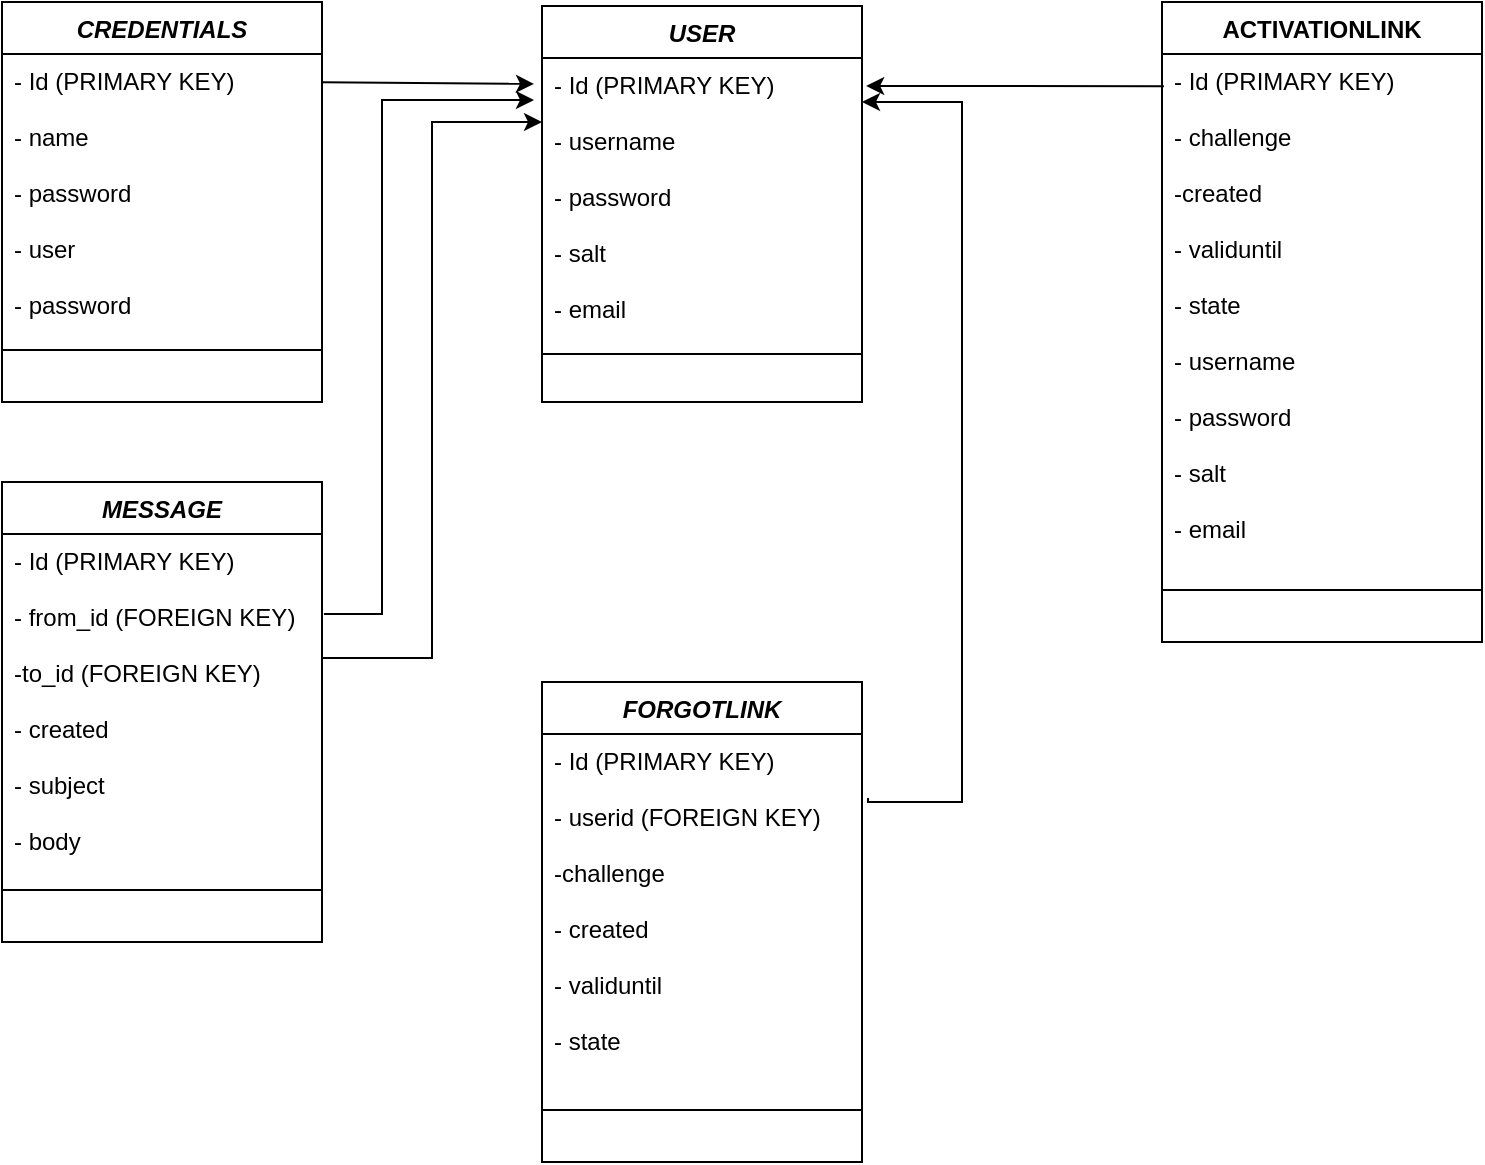 <mxfile version="20.3.0" type="device"><diagram id="C5RBs43oDa-KdzZeNtuy" name="Page-1"><mxGraphModel dx="597" dy="545" grid="1" gridSize="10" guides="1" tooltips="1" connect="1" arrows="1" fold="1" page="1" pageScale="1" pageWidth="850" pageHeight="1100" math="0" shadow="0"><root><mxCell id="WIyWlLk6GJQsqaUBKTNV-0"/><mxCell id="WIyWlLk6GJQsqaUBKTNV-1" parent="WIyWlLk6GJQsqaUBKTNV-0"/><mxCell id="zkfFHV4jXpPFQw0GAbJ--0" value="USER" style="swimlane;fontStyle=3;align=center;verticalAlign=top;childLayout=stackLayout;horizontal=1;startSize=26;horizontalStack=0;resizeParent=1;resizeLast=0;collapsible=1;marginBottom=0;rounded=0;shadow=0;strokeWidth=1;" parent="WIyWlLk6GJQsqaUBKTNV-1" vertex="1"><mxGeometry x="320" y="122" width="160" height="198" as="geometry"><mxRectangle x="230" y="140" width="160" height="26" as="alternateBounds"/></mxGeometry></mxCell><mxCell id="zkfFHV4jXpPFQw0GAbJ--1" value="- Id (PRIMARY KEY)&#10;&#10;- username&#10;&#10;- password&#10;&#10;- salt&#10;&#10;- email" style="text;align=left;verticalAlign=top;spacingLeft=4;spacingRight=4;overflow=hidden;rotatable=0;points=[[0,0.5],[1,0.5]];portConstraint=eastwest;" parent="zkfFHV4jXpPFQw0GAbJ--0" vertex="1"><mxGeometry y="26" width="160" height="144" as="geometry"/></mxCell><mxCell id="zkfFHV4jXpPFQw0GAbJ--4" value="" style="line;html=1;strokeWidth=1;align=left;verticalAlign=middle;spacingTop=-1;spacingLeft=3;spacingRight=3;rotatable=0;labelPosition=right;points=[];portConstraint=eastwest;" parent="zkfFHV4jXpPFQw0GAbJ--0" vertex="1"><mxGeometry y="170" width="160" height="8" as="geometry"/></mxCell><mxCell id="zkfFHV4jXpPFQw0GAbJ--6" value="CREDENTIALS" style="swimlane;fontStyle=3;align=center;verticalAlign=top;childLayout=stackLayout;horizontal=1;startSize=26;horizontalStack=0;resizeParent=1;resizeLast=0;collapsible=1;marginBottom=0;rounded=0;shadow=0;strokeWidth=1;" parent="WIyWlLk6GJQsqaUBKTNV-1" vertex="1"><mxGeometry x="50" y="120" width="160" height="200" as="geometry"><mxRectangle x="130" y="380" width="160" height="26" as="alternateBounds"/></mxGeometry></mxCell><mxCell id="WYxmqPZf9gfN8nlitseV-2" value="" style="endArrow=classic;html=1;rounded=0;exitX=0.006;exitY=0.061;exitDx=0;exitDy=0;exitPerimeter=0;entryX=-0.025;entryY=0.09;entryDx=0;entryDy=0;entryPerimeter=0;" edge="1" parent="zkfFHV4jXpPFQw0GAbJ--6" target="zkfFHV4jXpPFQw0GAbJ--1"><mxGeometry width="50" height="50" relative="1" as="geometry"><mxPoint x="160.0" y="40.134" as="sourcePoint"/><mxPoint x="230" y="50" as="targetPoint"/></mxGeometry></mxCell><mxCell id="zkfFHV4jXpPFQw0GAbJ--7" value="- Id (PRIMARY KEY)&#10;&#10;- name&#10;&#10;- password&#10;&#10;- user&#10;&#10;- password" style="text;align=left;verticalAlign=top;spacingLeft=4;spacingRight=4;overflow=hidden;rotatable=0;points=[[0,0.5],[1,0.5]];portConstraint=eastwest;" parent="zkfFHV4jXpPFQw0GAbJ--6" vertex="1"><mxGeometry y="26" width="160" height="144" as="geometry"/></mxCell><mxCell id="zkfFHV4jXpPFQw0GAbJ--9" value="" style="line;html=1;strokeWidth=1;align=left;verticalAlign=middle;spacingTop=-1;spacingLeft=3;spacingRight=3;rotatable=0;labelPosition=right;points=[];portConstraint=eastwest;" parent="zkfFHV4jXpPFQw0GAbJ--6" vertex="1"><mxGeometry y="170" width="160" height="8" as="geometry"/></mxCell><mxCell id="zkfFHV4jXpPFQw0GAbJ--13" value="FORGOTLINK" style="swimlane;fontStyle=3;align=center;verticalAlign=top;childLayout=stackLayout;horizontal=1;startSize=26;horizontalStack=0;resizeParent=1;resizeLast=0;collapsible=1;marginBottom=0;rounded=0;shadow=0;strokeWidth=1;" parent="WIyWlLk6GJQsqaUBKTNV-1" vertex="1"><mxGeometry x="320" y="460" width="160" height="240" as="geometry"><mxRectangle x="340" y="380" width="170" height="26" as="alternateBounds"/></mxGeometry></mxCell><mxCell id="zkfFHV4jXpPFQw0GAbJ--14" value="- Id (PRIMARY KEY)&#10;&#10;- userid (FOREIGN KEY)&#10;&#10;-challenge&#10;&#10;- created&#10;&#10;- validuntil&#10;&#10;- state&#10;&#10;" style="text;align=left;verticalAlign=top;spacingLeft=4;spacingRight=4;overflow=hidden;rotatable=0;points=[[0,0.5],[1,0.5]];portConstraint=eastwest;" parent="zkfFHV4jXpPFQw0GAbJ--13" vertex="1"><mxGeometry y="26" width="160" height="184" as="geometry"/></mxCell><mxCell id="zkfFHV4jXpPFQw0GAbJ--15" value="" style="line;html=1;strokeWidth=1;align=left;verticalAlign=middle;spacingTop=-1;spacingLeft=3;spacingRight=3;rotatable=0;labelPosition=right;points=[];portConstraint=eastwest;" parent="zkfFHV4jXpPFQw0GAbJ--13" vertex="1"><mxGeometry y="210" width="160" height="8" as="geometry"/></mxCell><mxCell id="zkfFHV4jXpPFQw0GAbJ--17" value="ACTIVATIONLINK" style="swimlane;fontStyle=1;align=center;verticalAlign=top;childLayout=stackLayout;horizontal=1;startSize=26;horizontalStack=0;resizeParent=1;resizeLast=0;collapsible=1;marginBottom=0;rounded=0;shadow=0;strokeWidth=1;" parent="WIyWlLk6GJQsqaUBKTNV-1" vertex="1"><mxGeometry x="630" y="120" width="160" height="320" as="geometry"><mxRectangle x="550" y="140" width="160" height="26" as="alternateBounds"/></mxGeometry></mxCell><mxCell id="zkfFHV4jXpPFQw0GAbJ--22" value="- Id (PRIMARY KEY)&#10;&#10;- challenge&#10;&#10;-created&#10;&#10;- validuntil&#10;&#10;- state&#10;&#10;- username&#10;&#10;- password&#10;&#10;- salt&#10;&#10;- email" style="text;align=left;verticalAlign=top;spacingLeft=4;spacingRight=4;overflow=hidden;rotatable=0;points=[[0,0.5],[1,0.5]];portConstraint=eastwest;rounded=0;shadow=0;html=0;" parent="zkfFHV4jXpPFQw0GAbJ--17" vertex="1"><mxGeometry y="26" width="160" height="264" as="geometry"/></mxCell><mxCell id="zkfFHV4jXpPFQw0GAbJ--23" value="" style="line;html=1;strokeWidth=1;align=left;verticalAlign=middle;spacingTop=-1;spacingLeft=3;spacingRight=3;rotatable=0;labelPosition=right;points=[];portConstraint=eastwest;" parent="zkfFHV4jXpPFQw0GAbJ--17" vertex="1"><mxGeometry y="290" width="160" height="8" as="geometry"/></mxCell><mxCell id="WYxmqPZf9gfN8nlitseV-1" value="" style="endArrow=classic;html=1;rounded=0;exitX=0.006;exitY=0.061;exitDx=0;exitDy=0;exitPerimeter=0;entryX=1.013;entryY=0.097;entryDx=0;entryDy=0;entryPerimeter=0;" edge="1" parent="WIyWlLk6GJQsqaUBKTNV-1" source="zkfFHV4jXpPFQw0GAbJ--22" target="zkfFHV4jXpPFQw0GAbJ--1"><mxGeometry width="50" height="50" relative="1" as="geometry"><mxPoint x="360" y="400" as="sourcePoint"/><mxPoint x="410" y="350" as="targetPoint"/></mxGeometry></mxCell><mxCell id="WYxmqPZf9gfN8nlitseV-3" value="MESSAGE" style="swimlane;fontStyle=3;align=center;verticalAlign=top;childLayout=stackLayout;horizontal=1;startSize=26;horizontalStack=0;resizeParent=1;resizeLast=0;collapsible=1;marginBottom=0;rounded=0;shadow=0;strokeWidth=1;" vertex="1" parent="WIyWlLk6GJQsqaUBKTNV-1"><mxGeometry x="50" y="360" width="160" height="230" as="geometry"><mxRectangle x="550" y="140" width="160" height="26" as="alternateBounds"/></mxGeometry></mxCell><mxCell id="WYxmqPZf9gfN8nlitseV-4" value="- Id (PRIMARY KEY)&#10;&#10;- from_id (FOREIGN KEY)&#10;&#10;-to_id (FOREIGN KEY)&#10;&#10;- created&#10;&#10;- subject&#10;&#10;- body&#10;&#10;" style="text;align=left;verticalAlign=top;spacingLeft=4;spacingRight=4;overflow=hidden;rotatable=0;points=[[0,0.5],[1,0.5]];portConstraint=eastwest;rounded=0;shadow=0;html=0;" vertex="1" parent="WYxmqPZf9gfN8nlitseV-3"><mxGeometry y="26" width="160" height="174" as="geometry"/></mxCell><mxCell id="WYxmqPZf9gfN8nlitseV-5" value="" style="line;html=1;strokeWidth=1;align=left;verticalAlign=middle;spacingTop=-1;spacingLeft=3;spacingRight=3;rotatable=0;labelPosition=right;points=[];portConstraint=eastwest;" vertex="1" parent="WYxmqPZf9gfN8nlitseV-3"><mxGeometry y="200" width="160" height="8" as="geometry"/></mxCell><mxCell id="WYxmqPZf9gfN8nlitseV-13" value="" style="edgeStyle=elbowEdgeStyle;elbow=horizontal;endArrow=classic;html=1;rounded=0;entryX=-0.025;entryY=0.146;entryDx=0;entryDy=0;entryPerimeter=0;exitX=1.006;exitY=0.23;exitDx=0;exitDy=0;exitPerimeter=0;" edge="1" parent="WIyWlLk6GJQsqaUBKTNV-1" source="WYxmqPZf9gfN8nlitseV-4" target="zkfFHV4jXpPFQw0GAbJ--1"><mxGeometry width="50" height="50" relative="1" as="geometry"><mxPoint x="210" y="460" as="sourcePoint"/><mxPoint x="310" y="170" as="targetPoint"/><Array as="points"><mxPoint x="240" y="420"/><mxPoint x="250" y="440"/></Array></mxGeometry></mxCell><mxCell id="WYxmqPZf9gfN8nlitseV-14" value="" style="edgeStyle=elbowEdgeStyle;elbow=horizontal;endArrow=classic;html=1;rounded=0;exitX=1;exitY=0.356;exitDx=0;exitDy=0;exitPerimeter=0;" edge="1" parent="WIyWlLk6GJQsqaUBKTNV-1" source="WYxmqPZf9gfN8nlitseV-4"><mxGeometry width="50" height="50" relative="1" as="geometry"><mxPoint x="220" y="460" as="sourcePoint"/><mxPoint x="320" y="180" as="targetPoint"/></mxGeometry></mxCell><mxCell id="WYxmqPZf9gfN8nlitseV-18" value="" style="edgeStyle=segmentEdgeStyle;endArrow=classic;html=1;rounded=0;exitX=1.019;exitY=0.174;exitDx=0;exitDy=0;exitPerimeter=0;" edge="1" parent="WIyWlLk6GJQsqaUBKTNV-1" source="zkfFHV4jXpPFQw0GAbJ--14"><mxGeometry width="50" height="50" relative="1" as="geometry"><mxPoint x="490" y="520" as="sourcePoint"/><mxPoint x="480" y="170" as="targetPoint"/><Array as="points"><mxPoint x="483" y="520"/><mxPoint x="530" y="520"/><mxPoint x="530" y="170"/></Array></mxGeometry></mxCell></root></mxGraphModel></diagram></mxfile>